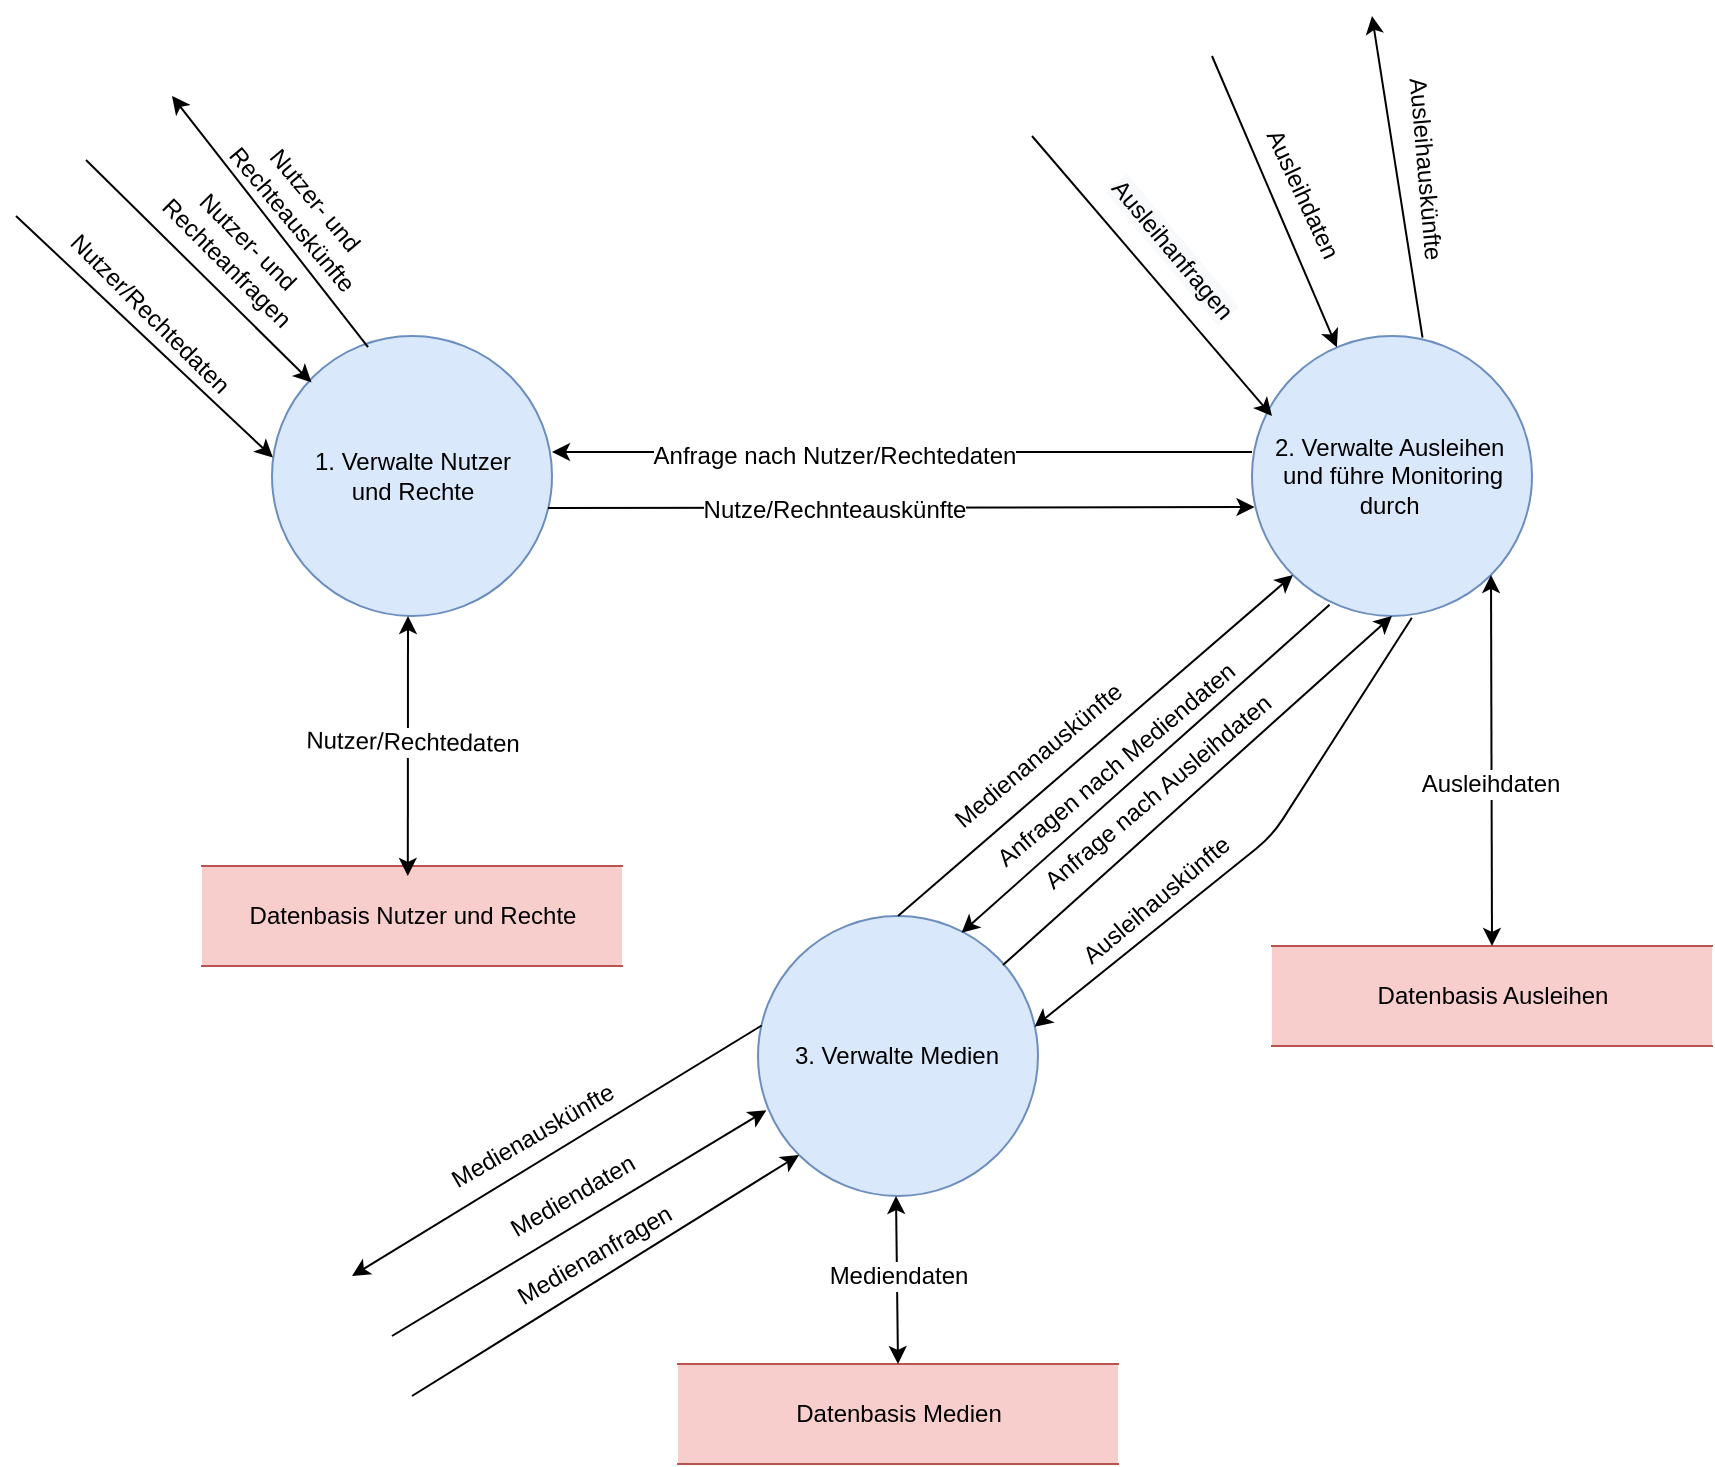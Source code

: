 <mxfile version="12.3.1" type="device" pages="1"><diagram name="Page-1" id="c7558073-3199-34d8-9f00-42111426c3f3"><mxGraphModel dx="1784" dy="1717" grid="1" gridSize="10" guides="1" tooltips="1" connect="1" arrows="1" fold="1" page="1" pageScale="1" pageWidth="826" pageHeight="1169" background="#ffffff" math="0" shadow="0"><root><mxCell id="0"/><mxCell id="1" parent="0"/><mxCell id="dEH05XnSJd75by17uOdA-97" value="1. Verwalte Nutzer &lt;br&gt;und Rechte" style="shape=ellipse;html=1;dashed=0;whitespace=wrap;perimeter=ellipsePerimeter;fillColor=#dae8fc;strokeColor=#6c8ebf;" parent="1" vertex="1"><mxGeometry x="100" y="70" width="140" height="140" as="geometry"/></mxCell><mxCell id="dEH05XnSJd75by17uOdA-98" value="2. Verwalte Ausleihen&amp;nbsp;&lt;br&gt;und führe Monitoring&lt;br&gt;durch&amp;nbsp;" style="shape=ellipse;html=1;dashed=0;whitespace=wrap;perimeter=ellipsePerimeter;fillColor=#dae8fc;strokeColor=#6c8ebf;" parent="1" vertex="1"><mxGeometry x="590" y="70" width="140" height="140" as="geometry"/></mxCell><mxCell id="dEH05XnSJd75by17uOdA-100" value="" style="shape=ellipse;html=1;dashed=0;whitespace=wrap;perimeter=ellipsePerimeter;fillColor=#dae8fc;strokeColor=#6c8ebf;" parent="1" vertex="1"><mxGeometry x="343" y="360" width="140" height="140" as="geometry"/></mxCell><mxCell id="dEH05XnSJd75by17uOdA-102" value="Datenbasis Nutzer und Rechte" style="html=1;dashed=0;whitespace=wrap;shape=partialRectangle;right=0;left=0;fillColor=#f8cecc;strokeColor=#b85450;" parent="1" vertex="1"><mxGeometry x="65" y="335" width="210" height="50" as="geometry"/></mxCell><mxCell id="dEH05XnSJd75by17uOdA-103" value="Datenbasis Ausleihen" style="html=1;dashed=0;whitespace=wrap;shape=partialRectangle;right=0;left=0;fillColor=#f8cecc;strokeColor=#b85450;" parent="1" vertex="1"><mxGeometry x="600" y="375" width="220" height="50" as="geometry"/></mxCell><mxCell id="dEH05XnSJd75by17uOdA-106" value="" style="endArrow=classic;html=1;entryX=0.091;entryY=0.223;entryDx=0;entryDy=0;entryPerimeter=0;" parent="1" edge="1"><mxGeometry width="50" height="50" relative="1" as="geometry"><mxPoint x="7" y="-18" as="sourcePoint"/><mxPoint x="119.74" y="93.22" as="targetPoint"/></mxGeometry></mxCell><mxCell id="dEH05XnSJd75by17uOdA-107" value="" style="endArrow=classic;html=1;" parent="1" edge="1"><mxGeometry width="50" height="50" relative="1" as="geometry"><mxPoint x="480" y="-30" as="sourcePoint"/><mxPoint x="600" y="110" as="targetPoint"/></mxGeometry></mxCell><mxCell id="dEH05XnSJd75by17uOdA-141" value="&lt;span style=&quot;background-color: rgb(248 , 249 , 250)&quot;&gt;Ausleihanfragen&lt;/span&gt;" style="text;html=1;align=center;verticalAlign=middle;resizable=0;points=[];;labelBackgroundColor=#ffffff;rotation=50;" parent="dEH05XnSJd75by17uOdA-107" vertex="1" connectable="0"><mxGeometry x="-0.16" relative="1" as="geometry"><mxPoint x="20" y="-2.5" as="offset"/></mxGeometry></mxCell><mxCell id="dEH05XnSJd75by17uOdA-109" value="Nutzer- und Rechteanfragen" style="text;html=1;strokeColor=none;fillColor=none;align=center;verticalAlign=middle;whiteSpace=wrap;rounded=0;rotation=45;" parent="1" vertex="1"><mxGeometry x="18" y="-7" width="130" height="70" as="geometry"/></mxCell><mxCell id="dEH05XnSJd75by17uOdA-112" value="Nutzer- und Rechteauskünfte" style="text;html=1;strokeColor=none;fillColor=none;align=center;verticalAlign=middle;whiteSpace=wrap;rounded=0;rotation=50;" parent="1" vertex="1"><mxGeometry x="75" y="-13" width="83" height="39" as="geometry"/></mxCell><mxCell id="dEH05XnSJd75by17uOdA-116" value="" style="endArrow=classic;html=1;exitX=0.343;exitY=0.04;exitDx=0;exitDy=0;exitPerimeter=0;" parent="1" source="dEH05XnSJd75by17uOdA-97" edge="1"><mxGeometry width="50" height="50" relative="1" as="geometry"><mxPoint x="141" y="80" as="sourcePoint"/><mxPoint x="50" y="-50" as="targetPoint"/></mxGeometry></mxCell><mxCell id="dEH05XnSJd75by17uOdA-119" value="" style="endArrow=classic;startArrow=classic;html=1;entryX=0.5;entryY=1;entryDx=0;entryDy=0;exitX=0.49;exitY=0.1;exitDx=0;exitDy=0;exitPerimeter=0;" parent="1" source="dEH05XnSJd75by17uOdA-102" edge="1"><mxGeometry width="50" height="50" relative="1" as="geometry"><mxPoint x="168" y="330" as="sourcePoint"/><mxPoint x="168" y="210" as="targetPoint"/></mxGeometry></mxCell><mxCell id="dEH05XnSJd75by17uOdA-142" value="Nutzer/Rechtedaten" style="text;html=1;align=center;verticalAlign=middle;resizable=0;points=[];;labelBackgroundColor=#ffffff;rotation=1;" parent="dEH05XnSJd75by17uOdA-119" vertex="1" connectable="0"><mxGeometry x="-0.231" y="1" relative="1" as="geometry"><mxPoint x="3" y="-17.5" as="offset"/></mxGeometry></mxCell><mxCell id="dEH05XnSJd75by17uOdA-120" value="Datenbasis Medien" style="html=1;dashed=0;whitespace=wrap;shape=partialRectangle;right=0;left=0;fillColor=#f8cecc;strokeColor=#b85450;" parent="1" vertex="1"><mxGeometry x="303" y="584" width="220" height="50" as="geometry"/></mxCell><mxCell id="dEH05XnSJd75by17uOdA-121" value="3. Verwalte Medien" style="text;html=1;strokeColor=none;fillColor=none;align=center;verticalAlign=middle;whiteSpace=wrap;rounded=0;" parent="1" vertex="1"><mxGeometry x="354" y="400" width="117" height="60" as="geometry"/></mxCell><mxCell id="dEH05XnSJd75by17uOdA-123" value="" style="endArrow=classic;html=1;entryX=0.009;entryY=0.611;entryDx=0;entryDy=0;entryPerimeter=0;" parent="1" target="dEH05XnSJd75by17uOdA-98" edge="1"><mxGeometry width="50" height="50" relative="1" as="geometry"><mxPoint x="238" y="156" as="sourcePoint"/><mxPoint x="290" y="140" as="targetPoint"/></mxGeometry></mxCell><mxCell id="dEH05XnSJd75by17uOdA-139" value="Nutze/Rechnteauskünfte" style="text;html=1;align=center;verticalAlign=middle;resizable=0;points=[];;labelBackgroundColor=#ffffff;" parent="dEH05XnSJd75by17uOdA-123" vertex="1" connectable="0"><mxGeometry x="-0.189" y="-1" relative="1" as="geometry"><mxPoint as="offset"/></mxGeometry></mxCell><mxCell id="dEH05XnSJd75by17uOdA-125" value="" style="endArrow=classic;html=1;entryX=1;entryY=0.5;entryDx=0;entryDy=0;exitX=0;exitY=0.5;exitDx=0;exitDy=0;" parent="1" edge="1"><mxGeometry width="50" height="50" relative="1" as="geometry"><mxPoint x="590" y="128" as="sourcePoint"/><mxPoint x="240" y="128" as="targetPoint"/></mxGeometry></mxCell><mxCell id="dEH05XnSJd75by17uOdA-138" value="Anfrage nach Nutzer/Rechtedaten" style="text;html=1;align=center;verticalAlign=middle;resizable=0;points=[];;labelBackgroundColor=#ffffff;" parent="dEH05XnSJd75by17uOdA-125" vertex="1" connectable="0"><mxGeometry x="0.193" y="2" relative="1" as="geometry"><mxPoint as="offset"/></mxGeometry></mxCell><mxCell id="dEH05XnSJd75by17uOdA-127" value="" style="endArrow=classic;html=1;entryX=0;entryY=1;entryDx=0;entryDy=0;exitX=0.5;exitY=0;exitDx=0;exitDy=0;" parent="1" source="dEH05XnSJd75by17uOdA-100" target="dEH05XnSJd75by17uOdA-98" edge="1"><mxGeometry width="50" height="50" relative="1" as="geometry"><mxPoint x="-20" y="680" as="sourcePoint"/><mxPoint x="30" y="630" as="targetPoint"/></mxGeometry></mxCell><mxCell id="dEH05XnSJd75by17uOdA-150" value="Medienanauskünfte" style="text;html=1;align=center;verticalAlign=middle;resizable=0;points=[];;labelBackgroundColor=#ffffff;rotation=-40;" parent="dEH05XnSJd75by17uOdA-127" vertex="1" connectable="0"><mxGeometry x="-0.259" y="5" relative="1" as="geometry"><mxPoint y="-13" as="offset"/></mxGeometry></mxCell><mxCell id="dEH05XnSJd75by17uOdA-128" value="" style="endArrow=classic;html=1;exitX=1;exitY=0;exitDx=0;exitDy=0;" parent="1" edge="1"><mxGeometry width="50" height="50" relative="1" as="geometry"><mxPoint x="465.497" y="384.503" as="sourcePoint"/><mxPoint x="660" y="210" as="targetPoint"/></mxGeometry></mxCell><mxCell id="dEH05XnSJd75by17uOdA-152" value="Anfrage nach Ausleihdaten" style="text;html=1;align=center;verticalAlign=middle;resizable=0;points=[];;labelBackgroundColor=#ffffff;rotation=-40;" parent="dEH05XnSJd75by17uOdA-128" vertex="1" connectable="0"><mxGeometry x="-0.107" y="-1" relative="1" as="geometry"><mxPoint x="-10" y="-9" as="offset"/></mxGeometry></mxCell><mxCell id="dEH05XnSJd75by17uOdA-129" value="" style="endArrow=classic;html=1;entryX=0.727;entryY=0.06;entryDx=0;entryDy=0;entryPerimeter=0;exitX=0.277;exitY=0.96;exitDx=0;exitDy=0;exitPerimeter=0;" parent="1" source="dEH05XnSJd75by17uOdA-98" target="dEH05XnSJd75by17uOdA-100" edge="1"><mxGeometry width="50" height="50" relative="1" as="geometry"><mxPoint x="623" y="204" as="sourcePoint"/><mxPoint x="30" y="630" as="targetPoint"/></mxGeometry></mxCell><mxCell id="dEH05XnSJd75by17uOdA-151" value="Anfragen nach Mediendaten" style="text;html=1;align=center;verticalAlign=middle;resizable=0;points=[];;labelBackgroundColor=#ffffff;rotation=-40;" parent="dEH05XnSJd75by17uOdA-129" vertex="1" connectable="0"><mxGeometry x="0.113" y="-2" relative="1" as="geometry"><mxPoint x="-4" y="-9" as="offset"/></mxGeometry></mxCell><mxCell id="dEH05XnSJd75by17uOdA-130" value="" style="endArrow=classic;html=1;entryX=1.015;entryY=-0.06;entryDx=0;entryDy=0;entryPerimeter=0;exitX=0.571;exitY=1.006;exitDx=0;exitDy=0;exitPerimeter=0;" parent="1" source="dEH05XnSJd75by17uOdA-98" edge="1"><mxGeometry width="50" height="50" relative="1" as="geometry"><mxPoint x="698.5" y="210" as="sourcePoint"/><mxPoint x="481.255" y="415.4" as="targetPoint"/><Array as="points"><mxPoint x="600" y="320"/></Array></mxGeometry></mxCell><mxCell id="dEH05XnSJd75by17uOdA-153" value="Ausleihauskünfte" style="text;html=1;align=center;verticalAlign=middle;resizable=0;points=[];;labelBackgroundColor=#ffffff;rotation=-40;" parent="dEH05XnSJd75by17uOdA-130" vertex="1" connectable="0"><mxGeometry x="0.282" y="-2" relative="1" as="geometry"><mxPoint x="-17" y="2" as="offset"/></mxGeometry></mxCell><mxCell id="dEH05XnSJd75by17uOdA-131" value="" style="endArrow=classic;startArrow=classic;html=1;exitX=0.5;exitY=0;exitDx=0;exitDy=0;" parent="1" source="dEH05XnSJd75by17uOdA-120" edge="1"><mxGeometry width="50" height="50" relative="1" as="geometry"><mxPoint x="412" y="560" as="sourcePoint"/><mxPoint x="412" y="500" as="targetPoint"/></mxGeometry></mxCell><mxCell id="dEH05XnSJd75by17uOdA-144" value="Mediendaten" style="text;html=1;align=center;verticalAlign=middle;resizable=0;points=[];;labelBackgroundColor=#ffffff;" parent="dEH05XnSJd75by17uOdA-131" vertex="1" connectable="0"><mxGeometry x="0.238" y="-2" relative="1" as="geometry"><mxPoint x="-1.5" y="8" as="offset"/></mxGeometry></mxCell><mxCell id="dEH05XnSJd75by17uOdA-132" value="" style="endArrow=classic;startArrow=classic;html=1;entryX=0.5;entryY=0;entryDx=0;entryDy=0;exitX=1;exitY=1;exitDx=0;exitDy=0;" parent="1" source="dEH05XnSJd75by17uOdA-98" target="dEH05XnSJd75by17uOdA-103" edge="1"><mxGeometry width="50" height="50" relative="1" as="geometry"><mxPoint x="-20" y="680" as="sourcePoint"/><mxPoint x="30" y="630" as="targetPoint"/></mxGeometry></mxCell><mxCell id="dEH05XnSJd75by17uOdA-143" value="Ausleihdaten" style="text;html=1;align=center;verticalAlign=middle;resizable=0;points=[];;labelBackgroundColor=#ffffff;" parent="dEH05XnSJd75by17uOdA-132" vertex="1" connectable="0"><mxGeometry x="0.127" y="-1" relative="1" as="geometry"><mxPoint as="offset"/></mxGeometry></mxCell><mxCell id="dEH05XnSJd75by17uOdA-134" value="Nutzer/Rechtedaten" style="text;html=1;strokeColor=none;fillColor=none;align=center;verticalAlign=middle;whiteSpace=wrap;rounded=0;rotation=45;" parent="1" vertex="1"><mxGeometry x="19" y="49" width="40" height="20" as="geometry"/></mxCell><mxCell id="dEH05XnSJd75by17uOdA-136" value="" style="endArrow=classic;html=1;entryX=-0.011;entryY=0.577;entryDx=0;entryDy=0;entryPerimeter=0;" parent="1" edge="1"><mxGeometry width="50" height="50" relative="1" as="geometry"><mxPoint x="-28" y="10" as="sourcePoint"/><mxPoint x="100.46" y="130.78" as="targetPoint"/></mxGeometry></mxCell><mxCell id="dEH05XnSJd75by17uOdA-145" value="" style="endArrow=classic;html=1;entryX=0.03;entryY=0.694;entryDx=0;entryDy=0;entryPerimeter=0;" parent="1" target="dEH05XnSJd75by17uOdA-100" edge="1"><mxGeometry width="50" height="50" relative="1" as="geometry"><mxPoint x="160" y="570" as="sourcePoint"/><mxPoint x="40" y="660" as="targetPoint"/></mxGeometry></mxCell><mxCell id="dEH05XnSJd75by17uOdA-154" value="Mediendaten" style="text;html=1;align=center;verticalAlign=middle;resizable=0;points=[];;labelBackgroundColor=#ffffff;rotation=-30;" parent="dEH05XnSJd75by17uOdA-145" vertex="1" connectable="0"><mxGeometry x="-0.178" relative="1" as="geometry"><mxPoint x="13" y="-23.5" as="offset"/></mxGeometry></mxCell><mxCell id="dEH05XnSJd75by17uOdA-146" value="" style="endArrow=classic;html=1;" parent="1" target="dEH05XnSJd75by17uOdA-98" edge="1"><mxGeometry width="50" height="50" relative="1" as="geometry"><mxPoint x="570" y="-70" as="sourcePoint"/><mxPoint x="797.2" y="-152.84" as="targetPoint"/></mxGeometry></mxCell><mxCell id="dEH05XnSJd75by17uOdA-148" value="Ausleihdaten" style="text;html=1;align=center;verticalAlign=middle;resizable=0;points=[];;labelBackgroundColor=#ffffff;rotation=65;" parent="dEH05XnSJd75by17uOdA-146" vertex="1" connectable="0"><mxGeometry x="-0.314" y="1" relative="1" as="geometry"><mxPoint x="23" y="19" as="offset"/></mxGeometry></mxCell><mxCell id="dEH05XnSJd75by17uOdA-147" value="" style="endArrow=classic;html=1;exitX=0.609;exitY=0.006;exitDx=0;exitDy=0;exitPerimeter=0;" parent="1" source="dEH05XnSJd75by17uOdA-98" edge="1"><mxGeometry width="50" height="50" relative="1" as="geometry"><mxPoint x="670" y="-80" as="sourcePoint"/><mxPoint x="650" y="-90" as="targetPoint"/></mxGeometry></mxCell><mxCell id="dEH05XnSJd75by17uOdA-149" value="Ausleihauskünfte" style="text;html=1;align=center;verticalAlign=middle;resizable=0;points=[];;labelBackgroundColor=#ffffff;rotation=85;" parent="dEH05XnSJd75by17uOdA-147" vertex="1" connectable="0"><mxGeometry x="0.283" relative="1" as="geometry"><mxPoint x="18" y="18" as="offset"/></mxGeometry></mxCell><mxCell id="dEH05XnSJd75by17uOdA-155" value="" style="endArrow=classic;html=1;entryX=0;entryY=1;entryDx=0;entryDy=0;" parent="1" target="dEH05XnSJd75by17uOdA-100" edge="1"><mxGeometry width="50" height="50" relative="1" as="geometry"><mxPoint x="170" y="600" as="sourcePoint"/><mxPoint x="40" y="660" as="targetPoint"/></mxGeometry></mxCell><mxCell id="dEH05XnSJd75by17uOdA-156" value="Medienanfragen" style="text;html=1;align=center;verticalAlign=middle;resizable=0;points=[];;labelBackgroundColor=#ffffff;rotation=-30;" parent="dEH05XnSJd75by17uOdA-155" vertex="1" connectable="0"><mxGeometry x="-0.26" y="-3" relative="1" as="geometry"><mxPoint x="17" y="-28" as="offset"/></mxGeometry></mxCell><mxCell id="dEH05XnSJd75by17uOdA-157" value="" style="endArrow=classic;html=1;exitX=0.013;exitY=0.391;exitDx=0;exitDy=0;exitPerimeter=0;" parent="1" source="dEH05XnSJd75by17uOdA-100" edge="1"><mxGeometry width="50" height="50" relative="1" as="geometry"><mxPoint x="-10" y="710" as="sourcePoint"/><mxPoint x="140" y="540" as="targetPoint"/></mxGeometry></mxCell><mxCell id="dEH05XnSJd75by17uOdA-158" value="Medienauskünfte" style="text;html=1;align=center;verticalAlign=middle;resizable=0;points=[];;labelBackgroundColor=#ffffff;rotation=-30;" parent="dEH05XnSJd75by17uOdA-157" vertex="1" connectable="0"><mxGeometry x="0.117" y="2" relative="1" as="geometry"><mxPoint x="-1.5" y="-16.5" as="offset"/></mxGeometry></mxCell></root></mxGraphModel></diagram></mxfile>